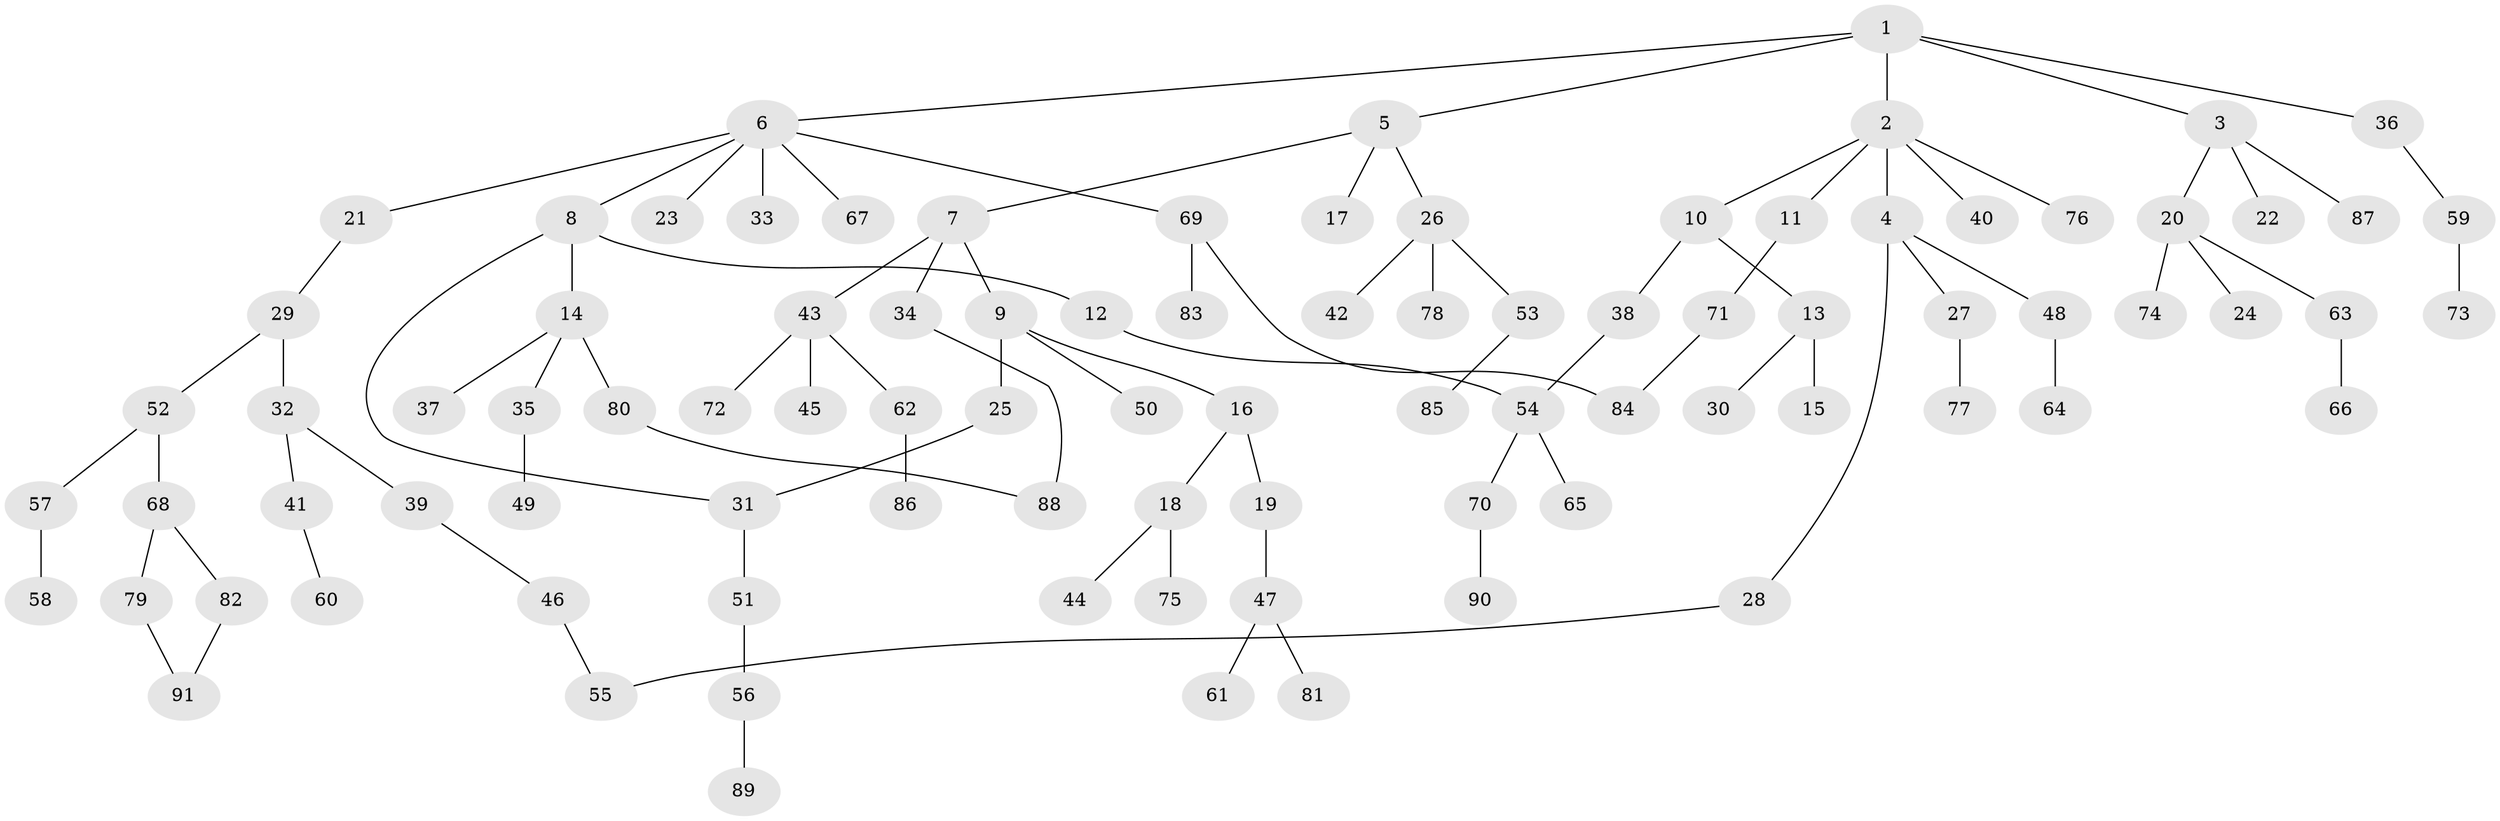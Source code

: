 // coarse degree distribution, {7: 0.01639344262295082, 5: 0.01639344262295082, 3: 0.09836065573770492, 4: 0.14754098360655737, 8: 0.01639344262295082, 2: 0.2459016393442623, 1: 0.45901639344262296}
// Generated by graph-tools (version 1.1) at 2025/51/02/27/25 19:51:40]
// undirected, 91 vertices, 96 edges
graph export_dot {
graph [start="1"]
  node [color=gray90,style=filled];
  1;
  2;
  3;
  4;
  5;
  6;
  7;
  8;
  9;
  10;
  11;
  12;
  13;
  14;
  15;
  16;
  17;
  18;
  19;
  20;
  21;
  22;
  23;
  24;
  25;
  26;
  27;
  28;
  29;
  30;
  31;
  32;
  33;
  34;
  35;
  36;
  37;
  38;
  39;
  40;
  41;
  42;
  43;
  44;
  45;
  46;
  47;
  48;
  49;
  50;
  51;
  52;
  53;
  54;
  55;
  56;
  57;
  58;
  59;
  60;
  61;
  62;
  63;
  64;
  65;
  66;
  67;
  68;
  69;
  70;
  71;
  72;
  73;
  74;
  75;
  76;
  77;
  78;
  79;
  80;
  81;
  82;
  83;
  84;
  85;
  86;
  87;
  88;
  89;
  90;
  91;
  1 -- 2;
  1 -- 3;
  1 -- 5;
  1 -- 6;
  1 -- 36;
  2 -- 4;
  2 -- 10;
  2 -- 11;
  2 -- 40;
  2 -- 76;
  3 -- 20;
  3 -- 22;
  3 -- 87;
  4 -- 27;
  4 -- 28;
  4 -- 48;
  5 -- 7;
  5 -- 17;
  5 -- 26;
  6 -- 8;
  6 -- 21;
  6 -- 23;
  6 -- 33;
  6 -- 67;
  6 -- 69;
  7 -- 9;
  7 -- 34;
  7 -- 43;
  8 -- 12;
  8 -- 14;
  8 -- 31;
  9 -- 16;
  9 -- 25;
  9 -- 50;
  10 -- 13;
  10 -- 38;
  11 -- 71;
  12 -- 54;
  13 -- 15;
  13 -- 30;
  14 -- 35;
  14 -- 37;
  14 -- 80;
  16 -- 18;
  16 -- 19;
  18 -- 44;
  18 -- 75;
  19 -- 47;
  20 -- 24;
  20 -- 63;
  20 -- 74;
  21 -- 29;
  25 -- 31;
  26 -- 42;
  26 -- 53;
  26 -- 78;
  27 -- 77;
  28 -- 55;
  29 -- 32;
  29 -- 52;
  31 -- 51;
  32 -- 39;
  32 -- 41;
  34 -- 88;
  35 -- 49;
  36 -- 59;
  38 -- 54;
  39 -- 46;
  41 -- 60;
  43 -- 45;
  43 -- 62;
  43 -- 72;
  46 -- 55;
  47 -- 61;
  47 -- 81;
  48 -- 64;
  51 -- 56;
  52 -- 57;
  52 -- 68;
  53 -- 85;
  54 -- 65;
  54 -- 70;
  56 -- 89;
  57 -- 58;
  59 -- 73;
  62 -- 86;
  63 -- 66;
  68 -- 79;
  68 -- 82;
  69 -- 83;
  69 -- 84;
  70 -- 90;
  71 -- 84;
  79 -- 91;
  80 -- 88;
  82 -- 91;
}
